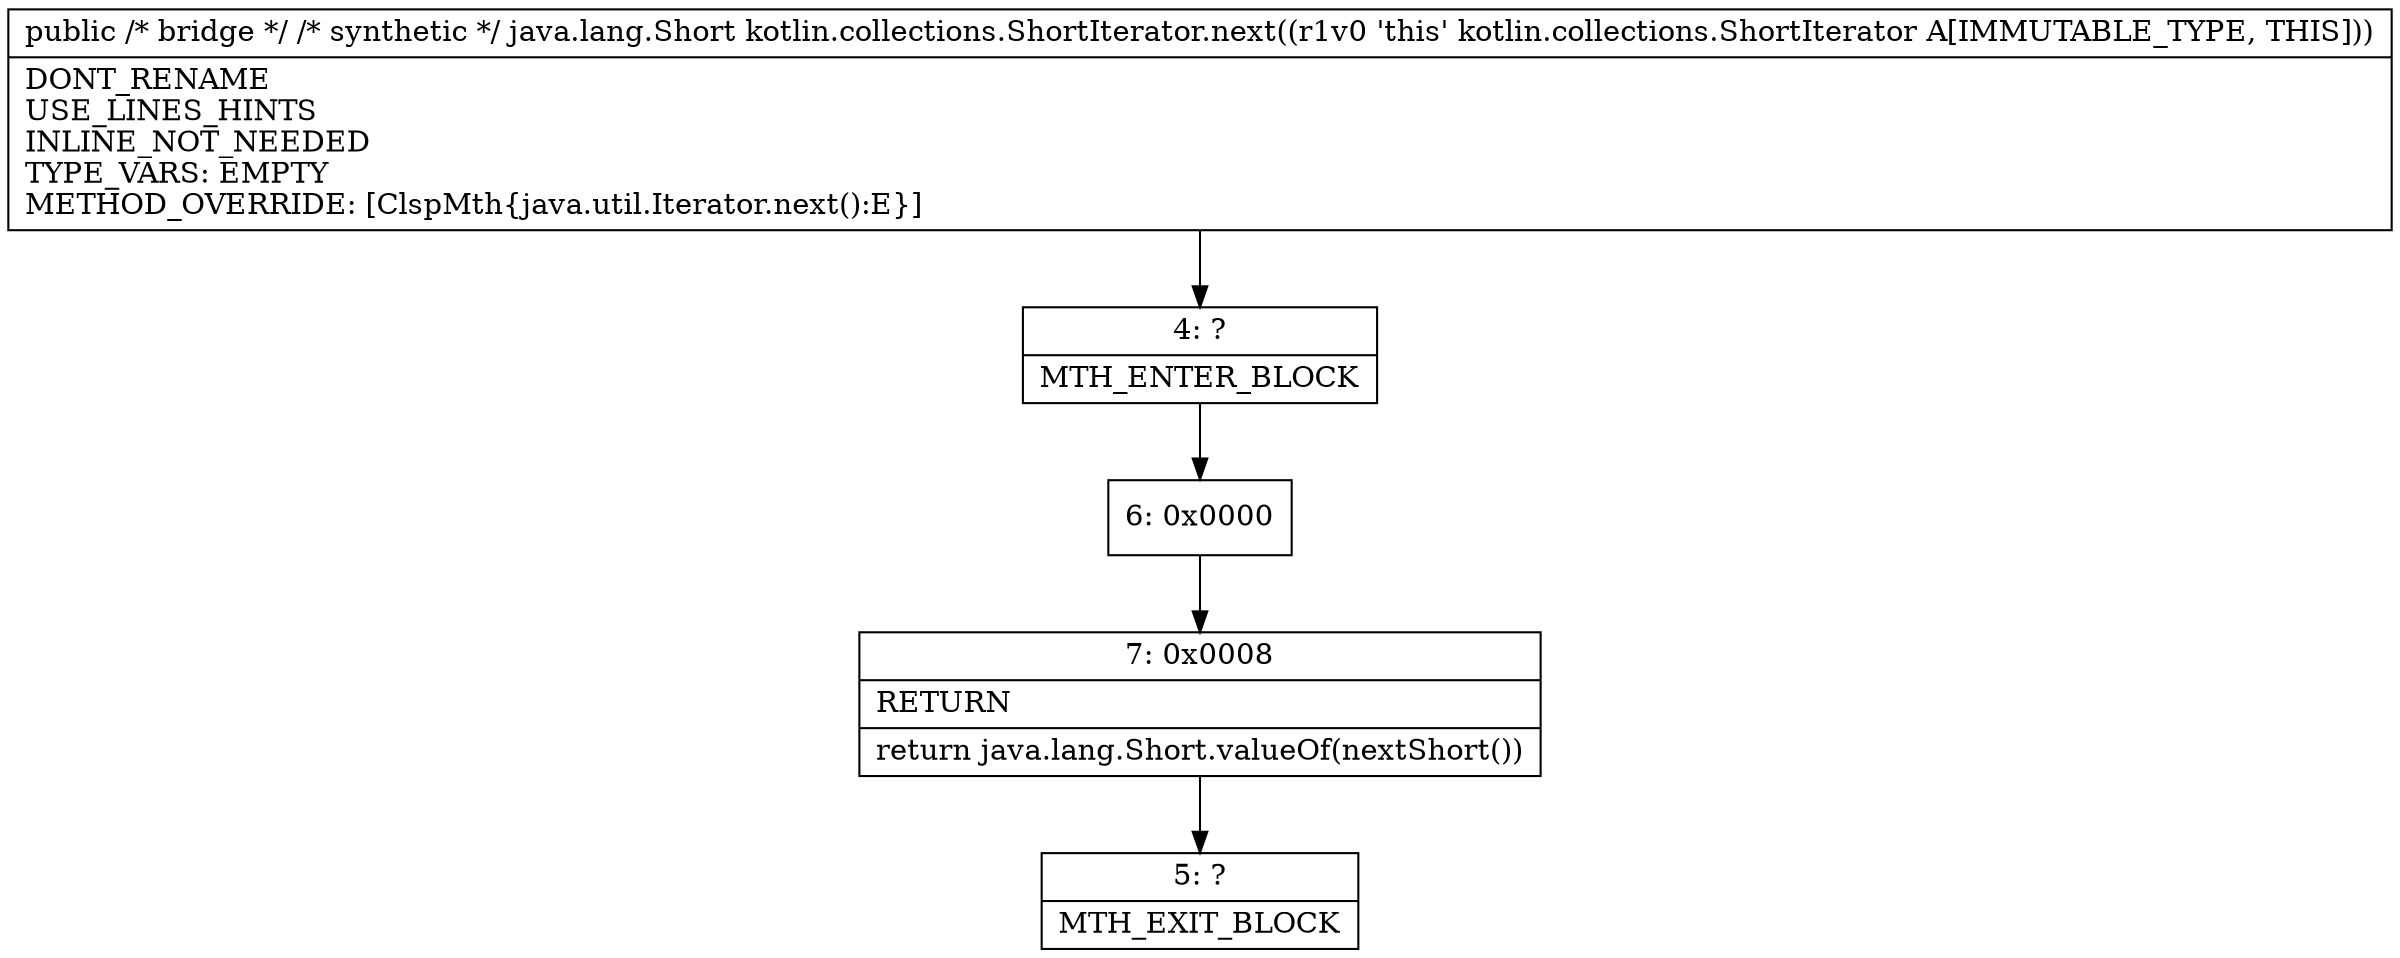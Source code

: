 digraph "CFG forkotlin.collections.ShortIterator.next()Ljava\/lang\/Object;" {
Node_4 [shape=record,label="{4\:\ ?|MTH_ENTER_BLOCK\l}"];
Node_6 [shape=record,label="{6\:\ 0x0000}"];
Node_7 [shape=record,label="{7\:\ 0x0008|RETURN\l|return java.lang.Short.valueOf(nextShort())\l}"];
Node_5 [shape=record,label="{5\:\ ?|MTH_EXIT_BLOCK\l}"];
MethodNode[shape=record,label="{public \/* bridge *\/ \/* synthetic *\/ java.lang.Short kotlin.collections.ShortIterator.next((r1v0 'this' kotlin.collections.ShortIterator A[IMMUTABLE_TYPE, THIS]))  | DONT_RENAME\lUSE_LINES_HINTS\lINLINE_NOT_NEEDED\lTYPE_VARS: EMPTY\lMETHOD_OVERRIDE: [ClspMth\{java.util.Iterator.next():E\}]\l}"];
MethodNode -> Node_4;Node_4 -> Node_6;
Node_6 -> Node_7;
Node_7 -> Node_5;
}

